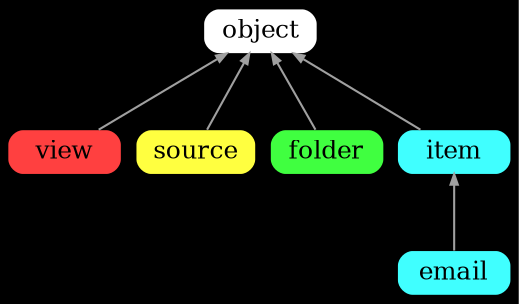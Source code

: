 digraph inherit {
	graph [
		rankdir="BT"
		bgcolor="black"
		color="white"
		nodesep="0.1"
		ranksep="0.5"
	];

	node [
		shape="Mrecord"
		fontsize="12"
		style="filled"
		height="0.2"
		penwidth="0.0"
	];

	edge [
		penwidth="1.0"
		color="#A0A0A0"
		arrowsize="0.5"
	];


	object [ fillcolor="#ffffff" ];
	view   [ fillcolor="#ff4040" ];
	source [ fillcolor="#ffff40" ];
	folder [ fillcolor="#40ff40" ];
	item   [ fillcolor="#40ffff" ];
	email  [ fillcolor="#40ffff" ];

	// config;
	// panel;
	// plugin;

	view   -> object;
	source -> object;
	folder -> object;
	item   -> object;
	email  -> item;

}

